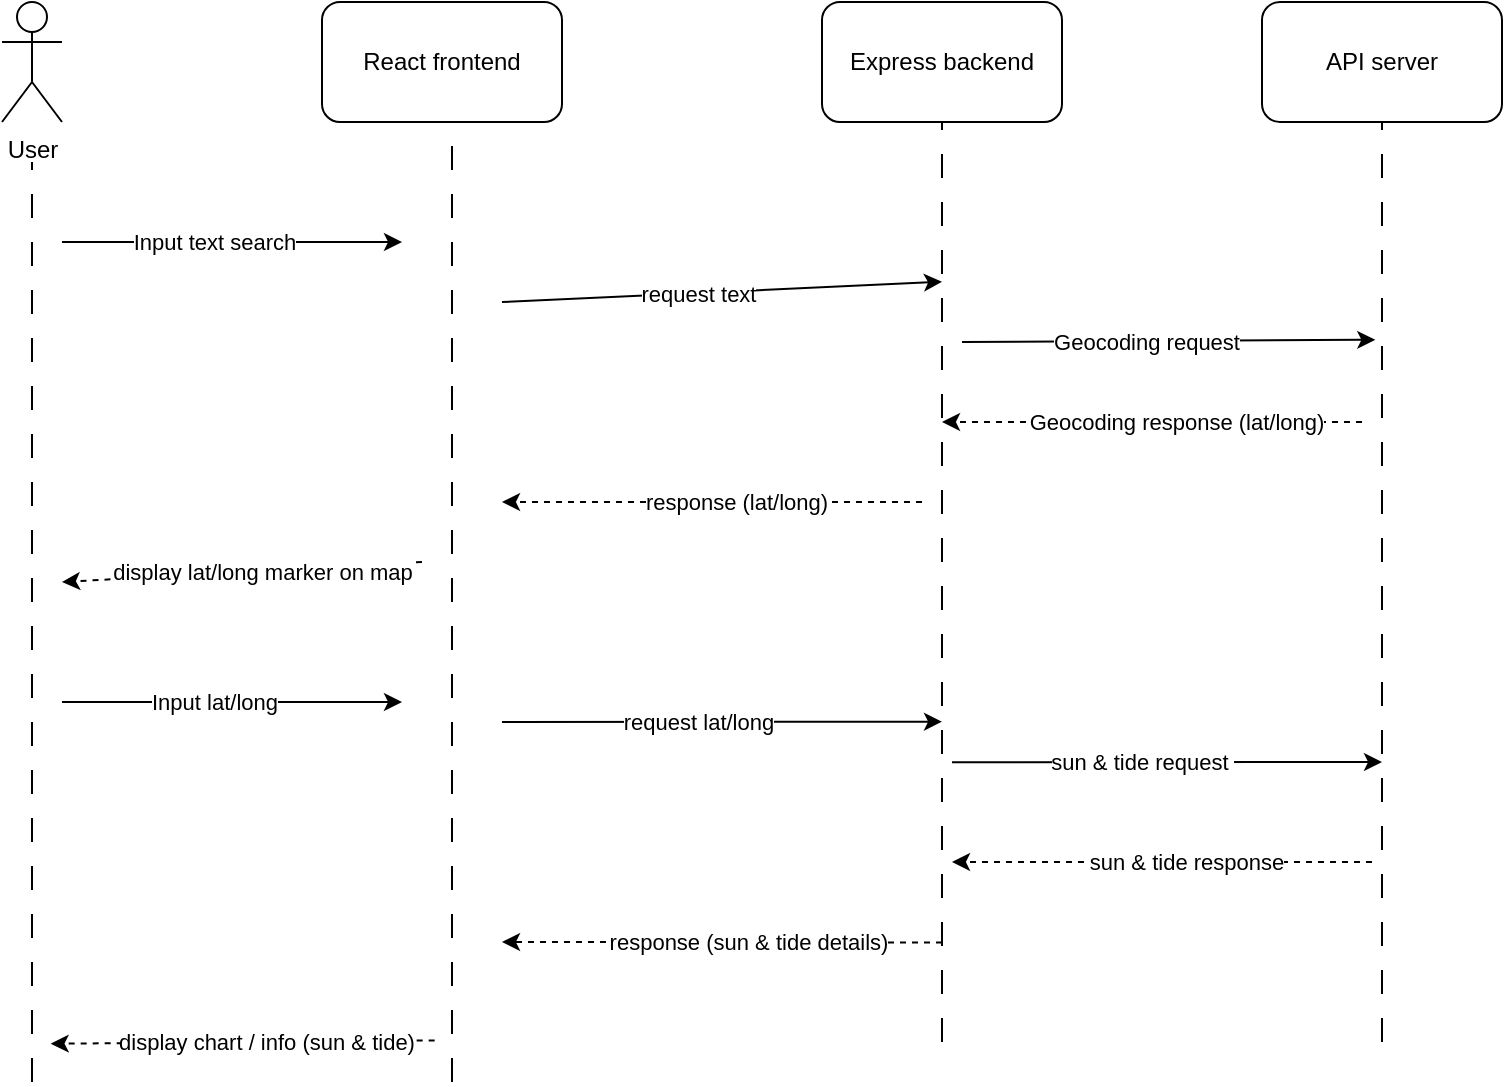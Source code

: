 <mxfile>
    <diagram id="xFUWHANQF2CNFLlpaIg0" name="Page-1">
        <mxGraphModel dx="748" dy="571" grid="1" gridSize="10" guides="1" tooltips="1" connect="1" arrows="1" fold="1" page="1" pageScale="1" pageWidth="850" pageHeight="1100" background="#FFFFFF" math="0" shadow="0">
            <root>
                <mxCell id="0"/>
                <mxCell id="1" parent="0"/>
                <mxCell id="2" value="User" style="shape=umlActor;verticalLabelPosition=bottom;verticalAlign=top;html=1;outlineConnect=0;" parent="1" vertex="1">
                    <mxGeometry x="50" y="70" width="30" height="60" as="geometry"/>
                </mxCell>
                <mxCell id="3" value="React frontend" style="rounded=1;whiteSpace=wrap;html=1;" parent="1" vertex="1">
                    <mxGeometry x="210" y="70" width="120" height="60" as="geometry"/>
                </mxCell>
                <mxCell id="4" value="Express backend" style="rounded=1;whiteSpace=wrap;html=1;" parent="1" vertex="1">
                    <mxGeometry x="460" y="70" width="120" height="60" as="geometry"/>
                </mxCell>
                <mxCell id="5" value="API server" style="rounded=1;whiteSpace=wrap;html=1;" parent="1" vertex="1">
                    <mxGeometry x="680" y="70" width="120" height="60" as="geometry"/>
                </mxCell>
                <mxCell id="10" value="" style="endArrow=classic;html=1;" parent="1" edge="1">
                    <mxGeometry width="50" height="50" relative="1" as="geometry">
                        <mxPoint x="80" y="190" as="sourcePoint"/>
                        <mxPoint x="250" y="190" as="targetPoint"/>
                    </mxGeometry>
                </mxCell>
                <mxCell id="11" value="Input text search" style="edgeLabel;html=1;align=center;verticalAlign=middle;resizable=0;points=[];" parent="10" vertex="1" connectable="0">
                    <mxGeometry x="-0.114" relative="1" as="geometry">
                        <mxPoint as="offset"/>
                    </mxGeometry>
                </mxCell>
                <mxCell id="12" value="" style="endArrow=classic;html=1;entryX=0.5;entryY=0.036;entryDx=0;entryDy=0;entryPerimeter=0;" parent="1" edge="1">
                    <mxGeometry width="50" height="50" relative="1" as="geometry">
                        <mxPoint x="300" y="220" as="sourcePoint"/>
                        <mxPoint x="520" y="209.88" as="targetPoint"/>
                    </mxGeometry>
                </mxCell>
                <mxCell id="13" value="request text" style="edgeLabel;html=1;align=center;verticalAlign=middle;resizable=0;points=[];" parent="12" vertex="1" connectable="0">
                    <mxGeometry x="-0.114" relative="1" as="geometry">
                        <mxPoint as="offset"/>
                    </mxGeometry>
                </mxCell>
                <mxCell id="14" value="" style="endArrow=classic;html=1;entryX=0.165;entryY=0.083;entryDx=0;entryDy=0;entryPerimeter=0;" parent="1" edge="1">
                    <mxGeometry width="50" height="50" relative="1" as="geometry">
                        <mxPoint x="530" y="240" as="sourcePoint"/>
                        <mxPoint x="736.65" y="238.89" as="targetPoint"/>
                    </mxGeometry>
                </mxCell>
                <mxCell id="15" value="Geocoding request" style="edgeLabel;html=1;align=center;verticalAlign=middle;resizable=0;points=[];" parent="14" vertex="1" connectable="0">
                    <mxGeometry x="-0.114" relative="1" as="geometry">
                        <mxPoint as="offset"/>
                    </mxGeometry>
                </mxCell>
                <mxCell id="16" value="" style="endArrow=classic;html=1;dashed=1;" parent="1" edge="1">
                    <mxGeometry width="50" height="50" relative="1" as="geometry">
                        <mxPoint x="730" y="280" as="sourcePoint"/>
                        <mxPoint x="520" y="280" as="targetPoint"/>
                    </mxGeometry>
                </mxCell>
                <mxCell id="17" value="Geocoding response (lat/long)" style="edgeLabel;html=1;align=center;verticalAlign=middle;resizable=0;points=[];" parent="16" vertex="1" connectable="0">
                    <mxGeometry x="-0.114" relative="1" as="geometry">
                        <mxPoint as="offset"/>
                    </mxGeometry>
                </mxCell>
                <mxCell id="19" value="" style="endArrow=classic;html=1;dashed=1;" parent="1" edge="1">
                    <mxGeometry width="50" height="50" relative="1" as="geometry">
                        <mxPoint x="510" y="320" as="sourcePoint"/>
                        <mxPoint x="300" y="320" as="targetPoint"/>
                    </mxGeometry>
                </mxCell>
                <mxCell id="20" value="response (lat/long)" style="edgeLabel;html=1;align=center;verticalAlign=middle;resizable=0;points=[];" parent="19" vertex="1" connectable="0">
                    <mxGeometry x="-0.114" relative="1" as="geometry">
                        <mxPoint as="offset"/>
                    </mxGeometry>
                </mxCell>
                <mxCell id="22" value="" style="endArrow=classic;html=1;dashed=1;" parent="1" edge="1">
                    <mxGeometry width="50" height="50" relative="1" as="geometry">
                        <mxPoint x="260" y="350" as="sourcePoint"/>
                        <mxPoint x="80" y="360" as="targetPoint"/>
                    </mxGeometry>
                </mxCell>
                <mxCell id="23" value="display lat/long marker on map" style="edgeLabel;html=1;align=center;verticalAlign=middle;resizable=0;points=[];" parent="22" vertex="1" connectable="0">
                    <mxGeometry x="-0.114" relative="1" as="geometry">
                        <mxPoint as="offset"/>
                    </mxGeometry>
                </mxCell>
                <mxCell id="24" value="" style="endArrow=classic;html=1;" parent="1" edge="1">
                    <mxGeometry width="50" height="50" relative="1" as="geometry">
                        <mxPoint x="80" y="420" as="sourcePoint"/>
                        <mxPoint x="250" y="420" as="targetPoint"/>
                    </mxGeometry>
                </mxCell>
                <mxCell id="25" value="Input lat/long" style="edgeLabel;html=1;align=center;verticalAlign=middle;resizable=0;points=[];" parent="24" vertex="1" connectable="0">
                    <mxGeometry x="-0.114" relative="1" as="geometry">
                        <mxPoint as="offset"/>
                    </mxGeometry>
                </mxCell>
                <mxCell id="26" value="" style="endArrow=classic;html=1;entryX=0.5;entryY=0.301;entryDx=0;entryDy=0;entryPerimeter=0;" parent="1" edge="1">
                    <mxGeometry width="50" height="50" relative="1" as="geometry">
                        <mxPoint x="300" y="430" as="sourcePoint"/>
                        <mxPoint x="520" y="429.83" as="targetPoint"/>
                    </mxGeometry>
                </mxCell>
                <mxCell id="27" value="request lat/long" style="edgeLabel;html=1;align=center;verticalAlign=middle;resizable=0;points=[];" parent="26" vertex="1" connectable="0">
                    <mxGeometry x="-0.114" relative="1" as="geometry">
                        <mxPoint as="offset"/>
                    </mxGeometry>
                </mxCell>
                <mxCell id="28" value="" style="endArrow=classic;html=1;exitX=1;exitY=0;exitDx=0;exitDy=0;" parent="1" edge="1">
                    <mxGeometry width="50" height="50" relative="1" as="geometry">
                        <mxPoint x="525" y="450.17" as="sourcePoint"/>
                        <mxPoint x="740" y="450" as="targetPoint"/>
                    </mxGeometry>
                </mxCell>
                <mxCell id="29" value="sun &amp;amp; tide request&amp;nbsp;" style="edgeLabel;html=1;align=center;verticalAlign=middle;resizable=0;points=[];" parent="28" vertex="1" connectable="0">
                    <mxGeometry x="-0.114" relative="1" as="geometry">
                        <mxPoint as="offset"/>
                    </mxGeometry>
                </mxCell>
                <mxCell id="31" value="" style="endArrow=classic;html=1;dashed=1;" parent="1" edge="1">
                    <mxGeometry width="50" height="50" relative="1" as="geometry">
                        <mxPoint x="735" y="500" as="sourcePoint"/>
                        <mxPoint x="525" y="500" as="targetPoint"/>
                    </mxGeometry>
                </mxCell>
                <mxCell id="32" value="sun &amp;amp; tide response" style="edgeLabel;html=1;align=center;verticalAlign=middle;resizable=0;points=[];" parent="31" vertex="1" connectable="0">
                    <mxGeometry x="-0.114" relative="1" as="geometry">
                        <mxPoint as="offset"/>
                    </mxGeometry>
                </mxCell>
                <mxCell id="33" value="" style="endArrow=classic;html=1;exitX=0.5;exitY=0.434;exitDx=0;exitDy=0;exitPerimeter=0;dashed=1;" parent="1" edge="1">
                    <mxGeometry width="50" height="50" relative="1" as="geometry">
                        <mxPoint x="520" y="540.22" as="sourcePoint"/>
                        <mxPoint x="300" y="540" as="targetPoint"/>
                    </mxGeometry>
                </mxCell>
                <mxCell id="34" value="response (sun &amp;amp; tide details)" style="edgeLabel;html=1;align=center;verticalAlign=middle;resizable=0;points=[];" parent="33" vertex="1" connectable="0">
                    <mxGeometry x="-0.114" relative="1" as="geometry">
                        <mxPoint as="offset"/>
                    </mxGeometry>
                </mxCell>
                <mxCell id="35" value="" style="endArrow=classic;html=1;entryX=1.433;entryY=0.483;entryDx=0;entryDy=0;entryPerimeter=0;exitX=-0.367;exitY=0.481;exitDx=0;exitDy=0;exitPerimeter=0;dashed=1;" parent="1" edge="1">
                    <mxGeometry width="50" height="50" relative="1" as="geometry">
                        <mxPoint x="266.33" y="589.23" as="sourcePoint"/>
                        <mxPoint x="74.33" y="590.89" as="targetPoint"/>
                    </mxGeometry>
                </mxCell>
                <mxCell id="36" value="display chart / info (sun &amp;amp; tide)" style="edgeLabel;html=1;align=center;verticalAlign=middle;resizable=0;points=[];" parent="35" vertex="1" connectable="0">
                    <mxGeometry x="-0.114" relative="1" as="geometry">
                        <mxPoint as="offset"/>
                    </mxGeometry>
                </mxCell>
                <mxCell id="37" value="" style="endArrow=none;dashed=1;html=1;dashPattern=12 12;" parent="1" edge="1">
                    <mxGeometry width="50" height="50" relative="1" as="geometry">
                        <mxPoint x="275" y="610" as="sourcePoint"/>
                        <mxPoint x="275" y="130" as="targetPoint"/>
                    </mxGeometry>
                </mxCell>
                <mxCell id="38" value="" style="endArrow=none;dashed=1;html=1;dashPattern=12 12;entryX=0.5;entryY=1;entryDx=0;entryDy=0;" parent="1" target="4" edge="1">
                    <mxGeometry width="50" height="50" relative="1" as="geometry">
                        <mxPoint x="520" y="590" as="sourcePoint"/>
                        <mxPoint x="285" y="140" as="targetPoint"/>
                    </mxGeometry>
                </mxCell>
                <mxCell id="39" value="" style="endArrow=none;dashed=1;html=1;dashPattern=12 12;entryX=0.5;entryY=1;entryDx=0;entryDy=0;" parent="1" target="5" edge="1">
                    <mxGeometry width="50" height="50" relative="1" as="geometry">
                        <mxPoint x="740" y="590" as="sourcePoint"/>
                        <mxPoint x="530" y="140" as="targetPoint"/>
                    </mxGeometry>
                </mxCell>
                <mxCell id="40" value="" style="endArrow=none;dashed=1;html=1;dashPattern=12 12;" parent="1" edge="1">
                    <mxGeometry width="50" height="50" relative="1" as="geometry">
                        <mxPoint x="65" y="610" as="sourcePoint"/>
                        <mxPoint x="65" y="150" as="targetPoint"/>
                    </mxGeometry>
                </mxCell>
            </root>
        </mxGraphModel>
    </diagram>
</mxfile>